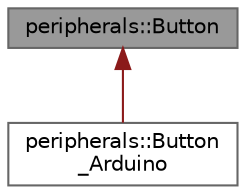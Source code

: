 digraph "peripherals::Button"
{
 // LATEX_PDF_SIZE
  bgcolor="transparent";
  edge [fontname=Helvetica,fontsize=10,labelfontname=Helvetica,labelfontsize=10];
  node [fontname=Helvetica,fontsize=10,shape=box,height=0.2,width=0.4];
  Node1 [id="Node000001",label="peripherals::Button",height=0.2,width=0.4,color="gray40", fillcolor="grey60", style="filled", fontcolor="black",tooltip=" "];
  Node1 -> Node2 [id="edge2_Node000001_Node000002",dir="back",color="firebrick4",style="solid",tooltip=" "];
  Node2 [id="Node000002",label="peripherals::Button\l_Arduino",height=0.2,width=0.4,color="gray40", fillcolor="white", style="filled",URL="$classperipherals_1_1_button___arduino.html",tooltip=" "];
}
